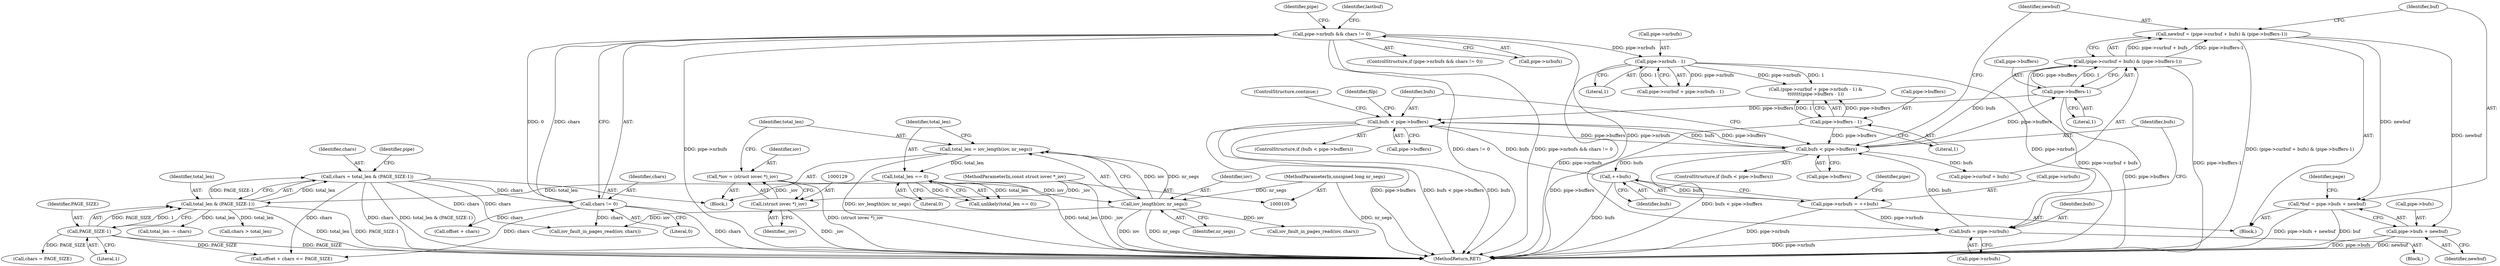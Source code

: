 digraph "1_linux_f0d1bec9d58d4c038d0ac958c9af82be6eb18045_1@integer" {
"1000354" [label="(Call,newbuf = (pipe->curbuf + bufs) & (pipe->buffers-1))"];
"1000356" [label="(Call,(pipe->curbuf + bufs) & (pipe->buffers-1))"];
"1000347" [label="(Call,bufs < pipe->buffers)"];
"1000341" [label="(Call,bufs = pipe->nrbufs)"];
"1000192" [label="(Call,pipe->nrbufs - 1)"];
"1000176" [label="(Call,pipe->nrbufs && chars != 0)"];
"1000180" [label="(Call,chars != 0)"];
"1000168" [label="(Call,chars = total_len & (PAGE_SIZE-1))"];
"1000170" [label="(Call,total_len & (PAGE_SIZE-1))"];
"1000140" [label="(Call,total_len == 0)"];
"1000133" [label="(Call,total_len = iov_length(iov, nr_segs))"];
"1000135" [label="(Call,iov_length(iov, nr_segs))"];
"1000126" [label="(Call,*iov = (struct iovec *)_iov)"];
"1000128" [label="(Call,(struct iovec *)_iov)"];
"1000107" [label="(MethodParameterIn,const struct iovec *_iov)"];
"1000108" [label="(MethodParameterIn,unsigned long nr_segs)"];
"1000172" [label="(Call,PAGE_SIZE-1)"];
"1000512" [label="(Call,pipe->nrbufs = ++bufs)"];
"1000516" [label="(Call,++bufs)"];
"1000531" [label="(Call,bufs < pipe->buffers)"];
"1000362" [label="(Call,pipe->buffers-1)"];
"1000197" [label="(Call,pipe->buffers - 1)"];
"1000368" [label="(Call,*buf = pipe->bufs + newbuf)"];
"1000370" [label="(Call,pipe->bufs + newbuf)"];
"1000348" [label="(Identifier,bufs)"];
"1000197" [label="(Call,pipe->buffers - 1)"];
"1000512" [label="(Call,pipe->nrbufs = ++bufs)"];
"1000182" [label="(Literal,0)"];
"1000188" [label="(Call,pipe->curbuf + pipe->nrbufs - 1)"];
"1000175" [label="(ControlStructure,if (pipe->nrbufs && chars != 0))"];
"1000370" [label="(Call,pipe->bufs + newbuf)"];
"1000326" [label="(Identifier,pipe)"];
"1000196" [label="(Literal,1)"];
"1000355" [label="(Identifier,newbuf)"];
"1000126" [label="(Call,*iov = (struct iovec *)_iov)"];
"1000198" [label="(Call,pipe->buffers)"];
"1000349" [label="(Call,pipe->buffers)"];
"1000321" [label="(Block,)"];
"1000128" [label="(Call,(struct iovec *)_iov)"];
"1000374" [label="(Identifier,newbuf)"];
"1000139" [label="(Call,unlikely(total_len == 0))"];
"1000362" [label="(Call,pipe->buffers-1)"];
"1000186" [label="(Identifier,lastbuf)"];
"1000411" [label="(Call,chars = PAGE_SIZE)"];
"1000232" [label="(Call,offset + chars)"];
"1000177" [label="(Call,pipe->nrbufs)"];
"1000366" [label="(Literal,1)"];
"1000137" [label="(Identifier,nr_segs)"];
"1000130" [label="(Identifier,_iov)"];
"1000513" [label="(Call,pipe->nrbufs)"];
"1000531" [label="(Call,bufs < pipe->buffers)"];
"1000530" [label="(ControlStructure,if (bufs < pipe->buffers))"];
"1000517" [label="(Identifier,bufs)"];
"1000540" [label="(Identifier,filp)"];
"1000180" [label="(Call,chars != 0)"];
"1000371" [label="(Call,pipe->bufs)"];
"1000141" [label="(Identifier,total_len)"];
"1000171" [label="(Identifier,total_len)"];
"1000140" [label="(Call,total_len == 0)"];
"1000110" [label="(Block,)"];
"1000251" [label="(Call,iov_fault_in_pages_read(iov, chars))"];
"1000520" [label="(Identifier,pipe)"];
"1000142" [label="(Literal,0)"];
"1000536" [label="(ControlStructure,continue;)"];
"1000136" [label="(Identifier,iov)"];
"1000135" [label="(Call,iov_length(iov, nr_segs))"];
"1000169" [label="(Identifier,chars)"];
"1000346" [label="(ControlStructure,if (bufs < pipe->buffers))"];
"1000354" [label="(Call,newbuf = (pipe->curbuf + bufs) & (pipe->buffers-1))"];
"1000108" [label="(MethodParameterIn,unsigned long nr_segs)"];
"1000178" [label="(Identifier,pipe)"];
"1000341" [label="(Call,bufs = pipe->nrbufs)"];
"1000133" [label="(Call,total_len = iov_length(iov, nr_segs))"];
"1000107" [label="(MethodParameterIn,const struct iovec *_iov)"];
"1000187" [label="(Call,(pipe->curbuf + pipe->nrbufs - 1) &\n\t\t\t\t\t\t\t(pipe->buffers - 1))"];
"1000127" [label="(Identifier,iov)"];
"1000421" [label="(Call,iov_fault_in_pages_read(iov, chars))"];
"1000532" [label="(Identifier,bufs)"];
"1000377" [label="(Identifier,page)"];
"1000168" [label="(Call,chars = total_len & (PAGE_SIZE-1))"];
"1000347" [label="(Call,bufs < pipe->buffers)"];
"1000201" [label="(Literal,1)"];
"1000533" [label="(Call,pipe->buffers)"];
"1000174" [label="(Literal,1)"];
"1000368" [label="(Call,*buf = pipe->bufs + newbuf)"];
"1000176" [label="(Call,pipe->nrbufs && chars != 0)"];
"1000343" [label="(Call,pipe->nrbufs)"];
"1000516" [label="(Call,++bufs)"];
"1000192" [label="(Call,pipe->nrbufs - 1)"];
"1000231" [label="(Call,offset + chars <= PAGE_SIZE)"];
"1000357" [label="(Call,pipe->curbuf + bufs)"];
"1000170" [label="(Call,total_len & (PAGE_SIZE-1))"];
"1000134" [label="(Identifier,total_len)"];
"1000644" [label="(MethodReturn,RET)"];
"1000356" [label="(Call,(pipe->curbuf + bufs) & (pipe->buffers-1))"];
"1000415" [label="(Call,chars > total_len)"];
"1000173" [label="(Identifier,PAGE_SIZE)"];
"1000172" [label="(Call,PAGE_SIZE-1)"];
"1000352" [label="(Block,)"];
"1000193" [label="(Call,pipe->nrbufs)"];
"1000310" [label="(Call,total_len -= chars)"];
"1000363" [label="(Call,pipe->buffers)"];
"1000342" [label="(Identifier,bufs)"];
"1000181" [label="(Identifier,chars)"];
"1000369" [label="(Identifier,buf)"];
"1000354" -> "1000352"  [label="AST: "];
"1000354" -> "1000356"  [label="CFG: "];
"1000355" -> "1000354"  [label="AST: "];
"1000356" -> "1000354"  [label="AST: "];
"1000369" -> "1000354"  [label="CFG: "];
"1000354" -> "1000644"  [label="DDG: (pipe->curbuf + bufs) & (pipe->buffers-1)"];
"1000356" -> "1000354"  [label="DDG: pipe->curbuf + bufs"];
"1000356" -> "1000354"  [label="DDG: pipe->buffers-1"];
"1000354" -> "1000368"  [label="DDG: newbuf"];
"1000354" -> "1000370"  [label="DDG: newbuf"];
"1000356" -> "1000362"  [label="CFG: "];
"1000357" -> "1000356"  [label="AST: "];
"1000362" -> "1000356"  [label="AST: "];
"1000356" -> "1000644"  [label="DDG: pipe->curbuf + bufs"];
"1000356" -> "1000644"  [label="DDG: pipe->buffers-1"];
"1000347" -> "1000356"  [label="DDG: bufs"];
"1000362" -> "1000356"  [label="DDG: pipe->buffers"];
"1000362" -> "1000356"  [label="DDG: 1"];
"1000347" -> "1000346"  [label="AST: "];
"1000347" -> "1000349"  [label="CFG: "];
"1000348" -> "1000347"  [label="AST: "];
"1000349" -> "1000347"  [label="AST: "];
"1000355" -> "1000347"  [label="CFG: "];
"1000532" -> "1000347"  [label="CFG: "];
"1000347" -> "1000644"  [label="DDG: bufs < pipe->buffers"];
"1000341" -> "1000347"  [label="DDG: bufs"];
"1000531" -> "1000347"  [label="DDG: pipe->buffers"];
"1000197" -> "1000347"  [label="DDG: pipe->buffers"];
"1000347" -> "1000357"  [label="DDG: bufs"];
"1000347" -> "1000362"  [label="DDG: pipe->buffers"];
"1000347" -> "1000516"  [label="DDG: bufs"];
"1000347" -> "1000531"  [label="DDG: bufs"];
"1000347" -> "1000531"  [label="DDG: pipe->buffers"];
"1000341" -> "1000321"  [label="AST: "];
"1000341" -> "1000343"  [label="CFG: "];
"1000342" -> "1000341"  [label="AST: "];
"1000343" -> "1000341"  [label="AST: "];
"1000348" -> "1000341"  [label="CFG: "];
"1000341" -> "1000644"  [label="DDG: pipe->nrbufs"];
"1000192" -> "1000341"  [label="DDG: pipe->nrbufs"];
"1000176" -> "1000341"  [label="DDG: pipe->nrbufs"];
"1000512" -> "1000341"  [label="DDG: pipe->nrbufs"];
"1000192" -> "1000188"  [label="AST: "];
"1000192" -> "1000196"  [label="CFG: "];
"1000193" -> "1000192"  [label="AST: "];
"1000196" -> "1000192"  [label="AST: "];
"1000188" -> "1000192"  [label="CFG: "];
"1000192" -> "1000644"  [label="DDG: pipe->nrbufs"];
"1000192" -> "1000187"  [label="DDG: pipe->nrbufs"];
"1000192" -> "1000187"  [label="DDG: 1"];
"1000192" -> "1000188"  [label="DDG: pipe->nrbufs"];
"1000192" -> "1000188"  [label="DDG: 1"];
"1000176" -> "1000192"  [label="DDG: pipe->nrbufs"];
"1000176" -> "1000175"  [label="AST: "];
"1000176" -> "1000177"  [label="CFG: "];
"1000176" -> "1000180"  [label="CFG: "];
"1000177" -> "1000176"  [label="AST: "];
"1000180" -> "1000176"  [label="AST: "];
"1000186" -> "1000176"  [label="CFG: "];
"1000326" -> "1000176"  [label="CFG: "];
"1000176" -> "1000644"  [label="DDG: chars != 0"];
"1000176" -> "1000644"  [label="DDG: pipe->nrbufs && chars != 0"];
"1000176" -> "1000644"  [label="DDG: pipe->nrbufs"];
"1000180" -> "1000176"  [label="DDG: chars"];
"1000180" -> "1000176"  [label="DDG: 0"];
"1000180" -> "1000182"  [label="CFG: "];
"1000181" -> "1000180"  [label="AST: "];
"1000182" -> "1000180"  [label="AST: "];
"1000180" -> "1000644"  [label="DDG: chars"];
"1000168" -> "1000180"  [label="DDG: chars"];
"1000180" -> "1000231"  [label="DDG: chars"];
"1000180" -> "1000232"  [label="DDG: chars"];
"1000180" -> "1000251"  [label="DDG: chars"];
"1000168" -> "1000110"  [label="AST: "];
"1000168" -> "1000170"  [label="CFG: "];
"1000169" -> "1000168"  [label="AST: "];
"1000170" -> "1000168"  [label="AST: "];
"1000178" -> "1000168"  [label="CFG: "];
"1000168" -> "1000644"  [label="DDG: chars"];
"1000168" -> "1000644"  [label="DDG: total_len & (PAGE_SIZE-1)"];
"1000170" -> "1000168"  [label="DDG: total_len"];
"1000170" -> "1000168"  [label="DDG: PAGE_SIZE-1"];
"1000168" -> "1000231"  [label="DDG: chars"];
"1000168" -> "1000232"  [label="DDG: chars"];
"1000168" -> "1000251"  [label="DDG: chars"];
"1000170" -> "1000172"  [label="CFG: "];
"1000171" -> "1000170"  [label="AST: "];
"1000172" -> "1000170"  [label="AST: "];
"1000170" -> "1000644"  [label="DDG: PAGE_SIZE-1"];
"1000170" -> "1000644"  [label="DDG: total_len"];
"1000140" -> "1000170"  [label="DDG: total_len"];
"1000172" -> "1000170"  [label="DDG: PAGE_SIZE"];
"1000172" -> "1000170"  [label="DDG: 1"];
"1000170" -> "1000310"  [label="DDG: total_len"];
"1000170" -> "1000415"  [label="DDG: total_len"];
"1000140" -> "1000139"  [label="AST: "];
"1000140" -> "1000142"  [label="CFG: "];
"1000141" -> "1000140"  [label="AST: "];
"1000142" -> "1000140"  [label="AST: "];
"1000139" -> "1000140"  [label="CFG: "];
"1000140" -> "1000644"  [label="DDG: total_len"];
"1000140" -> "1000139"  [label="DDG: total_len"];
"1000140" -> "1000139"  [label="DDG: 0"];
"1000133" -> "1000140"  [label="DDG: total_len"];
"1000133" -> "1000110"  [label="AST: "];
"1000133" -> "1000135"  [label="CFG: "];
"1000134" -> "1000133"  [label="AST: "];
"1000135" -> "1000133"  [label="AST: "];
"1000141" -> "1000133"  [label="CFG: "];
"1000133" -> "1000644"  [label="DDG: iov_length(iov, nr_segs)"];
"1000135" -> "1000133"  [label="DDG: iov"];
"1000135" -> "1000133"  [label="DDG: nr_segs"];
"1000135" -> "1000137"  [label="CFG: "];
"1000136" -> "1000135"  [label="AST: "];
"1000137" -> "1000135"  [label="AST: "];
"1000135" -> "1000644"  [label="DDG: iov"];
"1000135" -> "1000644"  [label="DDG: nr_segs"];
"1000126" -> "1000135"  [label="DDG: iov"];
"1000108" -> "1000135"  [label="DDG: nr_segs"];
"1000135" -> "1000251"  [label="DDG: iov"];
"1000135" -> "1000421"  [label="DDG: iov"];
"1000126" -> "1000110"  [label="AST: "];
"1000126" -> "1000128"  [label="CFG: "];
"1000127" -> "1000126"  [label="AST: "];
"1000128" -> "1000126"  [label="AST: "];
"1000134" -> "1000126"  [label="CFG: "];
"1000126" -> "1000644"  [label="DDG: (struct iovec *)_iov"];
"1000128" -> "1000126"  [label="DDG: _iov"];
"1000128" -> "1000130"  [label="CFG: "];
"1000129" -> "1000128"  [label="AST: "];
"1000130" -> "1000128"  [label="AST: "];
"1000128" -> "1000644"  [label="DDG: _iov"];
"1000107" -> "1000128"  [label="DDG: _iov"];
"1000107" -> "1000105"  [label="AST: "];
"1000107" -> "1000644"  [label="DDG: _iov"];
"1000108" -> "1000105"  [label="AST: "];
"1000108" -> "1000644"  [label="DDG: nr_segs"];
"1000172" -> "1000174"  [label="CFG: "];
"1000173" -> "1000172"  [label="AST: "];
"1000174" -> "1000172"  [label="AST: "];
"1000172" -> "1000644"  [label="DDG: PAGE_SIZE"];
"1000172" -> "1000231"  [label="DDG: PAGE_SIZE"];
"1000172" -> "1000411"  [label="DDG: PAGE_SIZE"];
"1000512" -> "1000352"  [label="AST: "];
"1000512" -> "1000516"  [label="CFG: "];
"1000513" -> "1000512"  [label="AST: "];
"1000516" -> "1000512"  [label="AST: "];
"1000520" -> "1000512"  [label="CFG: "];
"1000512" -> "1000644"  [label="DDG: pipe->nrbufs"];
"1000516" -> "1000512"  [label="DDG: bufs"];
"1000516" -> "1000517"  [label="CFG: "];
"1000517" -> "1000516"  [label="AST: "];
"1000516" -> "1000644"  [label="DDG: bufs"];
"1000516" -> "1000531"  [label="DDG: bufs"];
"1000531" -> "1000530"  [label="AST: "];
"1000531" -> "1000533"  [label="CFG: "];
"1000532" -> "1000531"  [label="AST: "];
"1000533" -> "1000531"  [label="AST: "];
"1000536" -> "1000531"  [label="CFG: "];
"1000540" -> "1000531"  [label="CFG: "];
"1000531" -> "1000644"  [label="DDG: pipe->buffers"];
"1000531" -> "1000644"  [label="DDG: bufs < pipe->buffers"];
"1000531" -> "1000644"  [label="DDG: bufs"];
"1000362" -> "1000531"  [label="DDG: pipe->buffers"];
"1000362" -> "1000366"  [label="CFG: "];
"1000363" -> "1000362"  [label="AST: "];
"1000366" -> "1000362"  [label="AST: "];
"1000362" -> "1000644"  [label="DDG: pipe->buffers"];
"1000197" -> "1000187"  [label="AST: "];
"1000197" -> "1000201"  [label="CFG: "];
"1000198" -> "1000197"  [label="AST: "];
"1000201" -> "1000197"  [label="AST: "];
"1000187" -> "1000197"  [label="CFG: "];
"1000197" -> "1000644"  [label="DDG: pipe->buffers"];
"1000197" -> "1000187"  [label="DDG: pipe->buffers"];
"1000197" -> "1000187"  [label="DDG: 1"];
"1000368" -> "1000352"  [label="AST: "];
"1000368" -> "1000370"  [label="CFG: "];
"1000369" -> "1000368"  [label="AST: "];
"1000370" -> "1000368"  [label="AST: "];
"1000377" -> "1000368"  [label="CFG: "];
"1000368" -> "1000644"  [label="DDG: buf"];
"1000368" -> "1000644"  [label="DDG: pipe->bufs + newbuf"];
"1000370" -> "1000374"  [label="CFG: "];
"1000371" -> "1000370"  [label="AST: "];
"1000374" -> "1000370"  [label="AST: "];
"1000370" -> "1000644"  [label="DDG: newbuf"];
"1000370" -> "1000644"  [label="DDG: pipe->bufs"];
}
